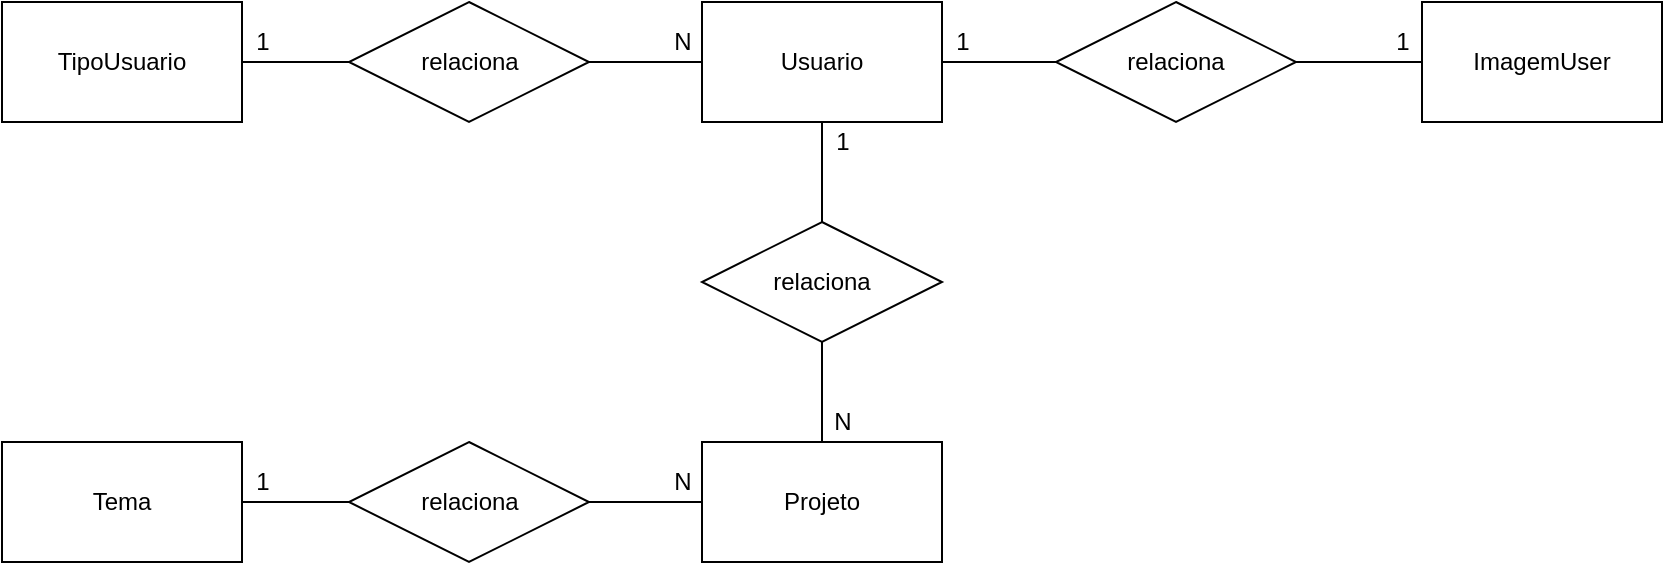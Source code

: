 <mxfile version="15.8.6" type="device" pages="2"><diagram id="1t-M7sDsrHHRMM3rgkK6" name="Conceitual"><mxGraphModel dx="1038" dy="521" grid="1" gridSize="10" guides="1" tooltips="1" connect="1" arrows="1" fold="1" page="1" pageScale="1" pageWidth="827" pageHeight="1169" math="0" shadow="0"><root><mxCell id="0"/><mxCell id="1" parent="0"/><mxCell id="CM62HMlqVkWdBAfSrCiY-9" style="edgeStyle=orthogonalEdgeStyle;rounded=0;orthogonalLoop=1;jettySize=auto;html=1;endArrow=none;endFill=0;" edge="1" parent="1" source="CM62HMlqVkWdBAfSrCiY-1" target="CM62HMlqVkWdBAfSrCiY-8"><mxGeometry relative="1" as="geometry"/></mxCell><mxCell id="CM62HMlqVkWdBAfSrCiY-1" value="TipoUsuario" style="rounded=0;whiteSpace=wrap;html=1;" vertex="1" parent="1"><mxGeometry x="180" y="150" width="120" height="60" as="geometry"/></mxCell><mxCell id="uhK-GWzXR1WfGItdKsC4-3" style="edgeStyle=orthogonalEdgeStyle;rounded=0;orthogonalLoop=1;jettySize=auto;html=1;endArrow=none;endFill=0;" edge="1" parent="1" source="CM62HMlqVkWdBAfSrCiY-2" target="uhK-GWzXR1WfGItdKsC4-2"><mxGeometry relative="1" as="geometry"/></mxCell><mxCell id="CM62HMlqVkWdBAfSrCiY-2" value="Usuario" style="rounded=0;whiteSpace=wrap;html=1;" vertex="1" parent="1"><mxGeometry x="530" y="150" width="120" height="60" as="geometry"/></mxCell><mxCell id="CM62HMlqVkWdBAfSrCiY-15" style="edgeStyle=orthogonalEdgeStyle;rounded=0;orthogonalLoop=1;jettySize=auto;html=1;endArrow=none;endFill=0;" edge="1" parent="1" source="CM62HMlqVkWdBAfSrCiY-3" target="CM62HMlqVkWdBAfSrCiY-14"><mxGeometry relative="1" as="geometry"/></mxCell><mxCell id="CM62HMlqVkWdBAfSrCiY-3" value="Tema" style="rounded=0;whiteSpace=wrap;html=1;" vertex="1" parent="1"><mxGeometry x="180" y="370" width="120" height="60" as="geometry"/></mxCell><mxCell id="CM62HMlqVkWdBAfSrCiY-18" style="edgeStyle=orthogonalEdgeStyle;rounded=0;orthogonalLoop=1;jettySize=auto;html=1;entryX=0.5;entryY=1;entryDx=0;entryDy=0;endArrow=none;endFill=0;" edge="1" parent="1" source="CM62HMlqVkWdBAfSrCiY-4" target="CM62HMlqVkWdBAfSrCiY-13"><mxGeometry relative="1" as="geometry"/></mxCell><mxCell id="CM62HMlqVkWdBAfSrCiY-4" value="Projeto" style="rounded=0;whiteSpace=wrap;html=1;" vertex="1" parent="1"><mxGeometry x="530" y="370" width="120" height="60" as="geometry"/></mxCell><mxCell id="CM62HMlqVkWdBAfSrCiY-10" style="edgeStyle=orthogonalEdgeStyle;rounded=0;orthogonalLoop=1;jettySize=auto;html=1;endArrow=none;endFill=0;" edge="1" parent="1" source="CM62HMlqVkWdBAfSrCiY-8" target="CM62HMlqVkWdBAfSrCiY-2"><mxGeometry relative="1" as="geometry"/></mxCell><mxCell id="CM62HMlqVkWdBAfSrCiY-8" value="relaciona" style="shape=rhombus;perimeter=rhombusPerimeter;whiteSpace=wrap;html=1;align=center;" vertex="1" parent="1"><mxGeometry x="353.5" y="150" width="120" height="60" as="geometry"/></mxCell><mxCell id="CM62HMlqVkWdBAfSrCiY-11" value="1" style="text;html=1;align=center;verticalAlign=middle;resizable=0;points=[];autosize=1;strokeColor=none;fillColor=none;" vertex="1" parent="1"><mxGeometry x="300" y="160" width="20" height="20" as="geometry"/></mxCell><mxCell id="CM62HMlqVkWdBAfSrCiY-12" value="N" style="text;html=1;align=center;verticalAlign=middle;resizable=0;points=[];autosize=1;strokeColor=none;fillColor=none;" vertex="1" parent="1"><mxGeometry x="510" y="160" width="20" height="20" as="geometry"/></mxCell><mxCell id="CM62HMlqVkWdBAfSrCiY-19" style="edgeStyle=orthogonalEdgeStyle;rounded=0;orthogonalLoop=1;jettySize=auto;html=1;endArrow=none;endFill=0;" edge="1" parent="1" source="CM62HMlqVkWdBAfSrCiY-13" target="CM62HMlqVkWdBAfSrCiY-2"><mxGeometry relative="1" as="geometry"/></mxCell><mxCell id="CM62HMlqVkWdBAfSrCiY-13" value="relaciona" style="shape=rhombus;perimeter=rhombusPerimeter;whiteSpace=wrap;html=1;align=center;" vertex="1" parent="1"><mxGeometry x="530" y="260" width="120" height="60" as="geometry"/></mxCell><mxCell id="CM62HMlqVkWdBAfSrCiY-17" style="edgeStyle=orthogonalEdgeStyle;rounded=0;orthogonalLoop=1;jettySize=auto;html=1;endArrow=none;endFill=0;" edge="1" parent="1" source="CM62HMlqVkWdBAfSrCiY-14" target="CM62HMlqVkWdBAfSrCiY-4"><mxGeometry relative="1" as="geometry"/></mxCell><mxCell id="CM62HMlqVkWdBAfSrCiY-14" value="relaciona" style="shape=rhombus;perimeter=rhombusPerimeter;whiteSpace=wrap;html=1;align=center;" vertex="1" parent="1"><mxGeometry x="353.5" y="370" width="120" height="60" as="geometry"/></mxCell><mxCell id="CM62HMlqVkWdBAfSrCiY-20" value="1" style="text;html=1;align=center;verticalAlign=middle;resizable=0;points=[];autosize=1;strokeColor=none;fillColor=none;" vertex="1" parent="1"><mxGeometry x="590" y="210" width="20" height="20" as="geometry"/></mxCell><mxCell id="CM62HMlqVkWdBAfSrCiY-21" value="N" style="text;html=1;align=center;verticalAlign=middle;resizable=0;points=[];autosize=1;strokeColor=none;fillColor=none;" vertex="1" parent="1"><mxGeometry x="590" y="350" width="20" height="20" as="geometry"/></mxCell><mxCell id="CM62HMlqVkWdBAfSrCiY-23" value="1" style="text;html=1;align=center;verticalAlign=middle;resizable=0;points=[];autosize=1;strokeColor=none;fillColor=none;" vertex="1" parent="1"><mxGeometry x="300" y="380" width="20" height="20" as="geometry"/></mxCell><mxCell id="CM62HMlqVkWdBAfSrCiY-24" value="N" style="text;html=1;align=center;verticalAlign=middle;resizable=0;points=[];autosize=1;strokeColor=none;fillColor=none;" vertex="1" parent="1"><mxGeometry x="510" y="380" width="20" height="20" as="geometry"/></mxCell><mxCell id="uhK-GWzXR1WfGItdKsC4-1" value="ImagemUser" style="rounded=0;whiteSpace=wrap;html=1;" vertex="1" parent="1"><mxGeometry x="890" y="150" width="120" height="60" as="geometry"/></mxCell><mxCell id="uhK-GWzXR1WfGItdKsC4-4" style="edgeStyle=orthogonalEdgeStyle;rounded=0;orthogonalLoop=1;jettySize=auto;html=1;entryX=0;entryY=0.5;entryDx=0;entryDy=0;endArrow=none;endFill=0;" edge="1" parent="1" source="uhK-GWzXR1WfGItdKsC4-2" target="uhK-GWzXR1WfGItdKsC4-1"><mxGeometry relative="1" as="geometry"/></mxCell><mxCell id="uhK-GWzXR1WfGItdKsC4-2" value="relaciona" style="shape=rhombus;perimeter=rhombusPerimeter;whiteSpace=wrap;html=1;align=center;" vertex="1" parent="1"><mxGeometry x="707" y="150" width="120" height="60" as="geometry"/></mxCell><mxCell id="uhK-GWzXR1WfGItdKsC4-5" value="1" style="text;html=1;align=center;verticalAlign=middle;resizable=0;points=[];autosize=1;strokeColor=none;fillColor=none;" vertex="1" parent="1"><mxGeometry x="650" y="160" width="20" height="20" as="geometry"/></mxCell><mxCell id="uhK-GWzXR1WfGItdKsC4-6" value="1" style="text;html=1;align=center;verticalAlign=middle;resizable=0;points=[];autosize=1;strokeColor=none;fillColor=none;" vertex="1" parent="1"><mxGeometry x="870" y="160" width="20" height="20" as="geometry"/></mxCell></root></mxGraphModel></diagram><diagram id="XBsE3gU-QBw_250bEjLb" name="Logica"><mxGraphModel dx="1038" dy="521" grid="1" gridSize="10" guides="1" tooltips="1" connect="1" arrows="1" fold="1" page="1" pageScale="1" pageWidth="827" pageHeight="1169" math="0" shadow="0"><root><mxCell id="QSRo-4pZpUfNAK_IxY_T-0"/><mxCell id="QSRo-4pZpUfNAK_IxY_T-1" parent="QSRo-4pZpUfNAK_IxY_T-0"/><mxCell id="U9zCVJq8VJ1IRM1Bixy0-0" value="Tema" style="shape=table;startSize=30;container=1;collapsible=1;childLayout=tableLayout;fixedRows=1;rowLines=0;fontStyle=1;align=center;resizeLast=1;" vertex="1" parent="QSRo-4pZpUfNAK_IxY_T-1"><mxGeometry x="210" y="580" width="180" height="90" as="geometry"/></mxCell><mxCell id="U9zCVJq8VJ1IRM1Bixy0-1" value="" style="shape=partialRectangle;collapsible=0;dropTarget=0;pointerEvents=0;fillColor=none;top=0;left=0;bottom=1;right=0;points=[[0,0.5],[1,0.5]];portConstraint=eastwest;" vertex="1" parent="U9zCVJq8VJ1IRM1Bixy0-0"><mxGeometry y="30" width="180" height="30" as="geometry"/></mxCell><mxCell id="U9zCVJq8VJ1IRM1Bixy0-2" value="PK" style="shape=partialRectangle;connectable=0;fillColor=none;top=0;left=0;bottom=0;right=0;fontStyle=1;overflow=hidden;" vertex="1" parent="U9zCVJq8VJ1IRM1Bixy0-1"><mxGeometry width="30" height="30" as="geometry"><mxRectangle width="30" height="30" as="alternateBounds"/></mxGeometry></mxCell><mxCell id="U9zCVJq8VJ1IRM1Bixy0-3" value="idTema" style="shape=partialRectangle;connectable=0;fillColor=none;top=0;left=0;bottom=0;right=0;align=left;spacingLeft=6;fontStyle=5;overflow=hidden;" vertex="1" parent="U9zCVJq8VJ1IRM1Bixy0-1"><mxGeometry x="30" width="150" height="30" as="geometry"><mxRectangle width="150" height="30" as="alternateBounds"/></mxGeometry></mxCell><mxCell id="U9zCVJq8VJ1IRM1Bixy0-4" value="" style="shape=partialRectangle;collapsible=0;dropTarget=0;pointerEvents=0;fillColor=none;top=0;left=0;bottom=0;right=0;points=[[0,0.5],[1,0.5]];portConstraint=eastwest;" vertex="1" parent="U9zCVJq8VJ1IRM1Bixy0-0"><mxGeometry y="60" width="180" height="30" as="geometry"/></mxCell><mxCell id="U9zCVJq8VJ1IRM1Bixy0-5" value="" style="shape=partialRectangle;connectable=0;fillColor=none;top=0;left=0;bottom=0;right=0;editable=1;overflow=hidden;" vertex="1" parent="U9zCVJq8VJ1IRM1Bixy0-4"><mxGeometry width="30" height="30" as="geometry"><mxRectangle width="30" height="30" as="alternateBounds"/></mxGeometry></mxCell><mxCell id="U9zCVJq8VJ1IRM1Bixy0-6" value="titulo" style="shape=partialRectangle;connectable=0;fillColor=none;top=0;left=0;bottom=0;right=0;align=left;spacingLeft=6;overflow=hidden;" vertex="1" parent="U9zCVJq8VJ1IRM1Bixy0-4"><mxGeometry x="30" width="150" height="30" as="geometry"><mxRectangle width="150" height="30" as="alternateBounds"/></mxGeometry></mxCell><mxCell id="U9zCVJq8VJ1IRM1Bixy0-13" value="TipoUsuario" style="shape=table;startSize=30;container=1;collapsible=1;childLayout=tableLayout;fixedRows=1;rowLines=0;fontStyle=1;align=center;resizeLast=1;" vertex="1" parent="QSRo-4pZpUfNAK_IxY_T-1"><mxGeometry x="460" y="600" width="180" height="90" as="geometry"/></mxCell><mxCell id="U9zCVJq8VJ1IRM1Bixy0-14" value="" style="shape=partialRectangle;collapsible=0;dropTarget=0;pointerEvents=0;fillColor=none;top=0;left=0;bottom=1;right=0;points=[[0,0.5],[1,0.5]];portConstraint=eastwest;" vertex="1" parent="U9zCVJq8VJ1IRM1Bixy0-13"><mxGeometry y="30" width="180" height="30" as="geometry"/></mxCell><mxCell id="U9zCVJq8VJ1IRM1Bixy0-15" value="PK" style="shape=partialRectangle;connectable=0;fillColor=none;top=0;left=0;bottom=0;right=0;fontStyle=1;overflow=hidden;" vertex="1" parent="U9zCVJq8VJ1IRM1Bixy0-14"><mxGeometry width="30" height="30" as="geometry"><mxRectangle width="30" height="30" as="alternateBounds"/></mxGeometry></mxCell><mxCell id="U9zCVJq8VJ1IRM1Bixy0-16" value="idTipoUsuario" style="shape=partialRectangle;connectable=0;fillColor=none;top=0;left=0;bottom=0;right=0;align=left;spacingLeft=6;fontStyle=5;overflow=hidden;" vertex="1" parent="U9zCVJq8VJ1IRM1Bixy0-14"><mxGeometry x="30" width="150" height="30" as="geometry"><mxRectangle width="150" height="30" as="alternateBounds"/></mxGeometry></mxCell><mxCell id="U9zCVJq8VJ1IRM1Bixy0-17" value="" style="shape=partialRectangle;collapsible=0;dropTarget=0;pointerEvents=0;fillColor=none;top=0;left=0;bottom=0;right=0;points=[[0,0.5],[1,0.5]];portConstraint=eastwest;" vertex="1" parent="U9zCVJq8VJ1IRM1Bixy0-13"><mxGeometry y="60" width="180" height="30" as="geometry"/></mxCell><mxCell id="U9zCVJq8VJ1IRM1Bixy0-18" value="" style="shape=partialRectangle;connectable=0;fillColor=none;top=0;left=0;bottom=0;right=0;editable=1;overflow=hidden;" vertex="1" parent="U9zCVJq8VJ1IRM1Bixy0-17"><mxGeometry width="30" height="30" as="geometry"><mxRectangle width="30" height="30" as="alternateBounds"/></mxGeometry></mxCell><mxCell id="U9zCVJq8VJ1IRM1Bixy0-19" value="titulo" style="shape=partialRectangle;connectable=0;fillColor=none;top=0;left=0;bottom=0;right=0;align=left;spacingLeft=6;overflow=hidden;" vertex="1" parent="U9zCVJq8VJ1IRM1Bixy0-17"><mxGeometry x="30" width="150" height="30" as="geometry"><mxRectangle width="150" height="30" as="alternateBounds"/></mxGeometry></mxCell><mxCell id="AqgcRog7ohPYtxtGmnSz-0" value="Usuario" style="shape=table;startSize=30;container=1;collapsible=1;childLayout=tableLayout;fixedRows=1;rowLines=0;fontStyle=1;align=center;resizeLast=1;" vertex="1" parent="QSRo-4pZpUfNAK_IxY_T-1"><mxGeometry x="460" y="390" width="180" height="180" as="geometry"/></mxCell><mxCell id="AqgcRog7ohPYtxtGmnSz-1" value="" style="shape=partialRectangle;collapsible=0;dropTarget=0;pointerEvents=0;fillColor=none;top=0;left=0;bottom=0;right=0;points=[[0,0.5],[1,0.5]];portConstraint=eastwest;" vertex="1" parent="AqgcRog7ohPYtxtGmnSz-0"><mxGeometry y="30" width="180" height="30" as="geometry"/></mxCell><mxCell id="AqgcRog7ohPYtxtGmnSz-2" value="PK" style="shape=partialRectangle;connectable=0;fillColor=none;top=0;left=0;bottom=0;right=0;fontStyle=1;overflow=hidden;" vertex="1" parent="AqgcRog7ohPYtxtGmnSz-1"><mxGeometry width="60" height="30" as="geometry"><mxRectangle width="60" height="30" as="alternateBounds"/></mxGeometry></mxCell><mxCell id="AqgcRog7ohPYtxtGmnSz-3" value="idUsuario" style="shape=partialRectangle;connectable=0;fillColor=none;top=0;left=0;bottom=0;right=0;align=left;spacingLeft=6;fontStyle=5;overflow=hidden;" vertex="1" parent="AqgcRog7ohPYtxtGmnSz-1"><mxGeometry x="60" width="120" height="30" as="geometry"><mxRectangle width="120" height="30" as="alternateBounds"/></mxGeometry></mxCell><mxCell id="AqgcRog7ohPYtxtGmnSz-4" value="" style="shape=partialRectangle;collapsible=0;dropTarget=0;pointerEvents=0;fillColor=none;top=0;left=0;bottom=1;right=0;points=[[0,0.5],[1,0.5]];portConstraint=eastwest;" vertex="1" parent="AqgcRog7ohPYtxtGmnSz-0"><mxGeometry y="60" width="180" height="30" as="geometry"/></mxCell><mxCell id="AqgcRog7ohPYtxtGmnSz-5" value="FK" style="shape=partialRectangle;connectable=0;fillColor=none;top=0;left=0;bottom=0;right=0;fontStyle=1;overflow=hidden;" vertex="1" parent="AqgcRog7ohPYtxtGmnSz-4"><mxGeometry width="60" height="30" as="geometry"><mxRectangle width="60" height="30" as="alternateBounds"/></mxGeometry></mxCell><mxCell id="AqgcRog7ohPYtxtGmnSz-6" value="idTipoUsuario" style="shape=partialRectangle;connectable=0;fillColor=none;top=0;left=0;bottom=0;right=0;align=left;spacingLeft=6;fontStyle=5;overflow=hidden;" vertex="1" parent="AqgcRog7ohPYtxtGmnSz-4"><mxGeometry x="60" width="120" height="30" as="geometry"><mxRectangle width="120" height="30" as="alternateBounds"/></mxGeometry></mxCell><mxCell id="AqgcRog7ohPYtxtGmnSz-7" value="" style="shape=partialRectangle;collapsible=0;dropTarget=0;pointerEvents=0;fillColor=none;top=0;left=0;bottom=0;right=0;points=[[0,0.5],[1,0.5]];portConstraint=eastwest;" vertex="1" parent="AqgcRog7ohPYtxtGmnSz-0"><mxGeometry y="90" width="180" height="30" as="geometry"/></mxCell><mxCell id="AqgcRog7ohPYtxtGmnSz-8" value="" style="shape=partialRectangle;connectable=0;fillColor=none;top=0;left=0;bottom=0;right=0;editable=1;overflow=hidden;" vertex="1" parent="AqgcRog7ohPYtxtGmnSz-7"><mxGeometry width="60" height="30" as="geometry"><mxRectangle width="60" height="30" as="alternateBounds"/></mxGeometry></mxCell><mxCell id="AqgcRog7ohPYtxtGmnSz-9" value="email" style="shape=partialRectangle;connectable=0;fillColor=none;top=0;left=0;bottom=0;right=0;align=left;spacingLeft=6;overflow=hidden;" vertex="1" parent="AqgcRog7ohPYtxtGmnSz-7"><mxGeometry x="60" width="120" height="30" as="geometry"><mxRectangle width="120" height="30" as="alternateBounds"/></mxGeometry></mxCell><mxCell id="AqgcRog7ohPYtxtGmnSz-10" value="" style="shape=partialRectangle;collapsible=0;dropTarget=0;pointerEvents=0;fillColor=none;top=0;left=0;bottom=0;right=0;points=[[0,0.5],[1,0.5]];portConstraint=eastwest;" vertex="1" parent="AqgcRog7ohPYtxtGmnSz-0"><mxGeometry y="120" width="180" height="30" as="geometry"/></mxCell><mxCell id="AqgcRog7ohPYtxtGmnSz-11" value="" style="shape=partialRectangle;connectable=0;fillColor=none;top=0;left=0;bottom=0;right=0;editable=1;overflow=hidden;" vertex="1" parent="AqgcRog7ohPYtxtGmnSz-10"><mxGeometry width="60" height="30" as="geometry"><mxRectangle width="60" height="30" as="alternateBounds"/></mxGeometry></mxCell><mxCell id="AqgcRog7ohPYtxtGmnSz-12" value="senha" style="shape=partialRectangle;connectable=0;fillColor=none;top=0;left=0;bottom=0;right=0;align=left;spacingLeft=6;overflow=hidden;" vertex="1" parent="AqgcRog7ohPYtxtGmnSz-10"><mxGeometry x="60" width="120" height="30" as="geometry"><mxRectangle width="120" height="30" as="alternateBounds"/></mxGeometry></mxCell><mxCell id="AqgcRog7ohPYtxtGmnSz-16" style="shape=partialRectangle;collapsible=0;dropTarget=0;pointerEvents=0;fillColor=none;top=0;left=0;bottom=0;right=0;points=[[0,0.5],[1,0.5]];portConstraint=eastwest;" vertex="1" parent="AqgcRog7ohPYtxtGmnSz-0"><mxGeometry y="150" width="180" height="30" as="geometry"/></mxCell><mxCell id="AqgcRog7ohPYtxtGmnSz-17" style="shape=partialRectangle;connectable=0;fillColor=none;top=0;left=0;bottom=0;right=0;editable=1;overflow=hidden;" vertex="1" parent="AqgcRog7ohPYtxtGmnSz-16"><mxGeometry width="60" height="30" as="geometry"><mxRectangle width="60" height="30" as="alternateBounds"/></mxGeometry></mxCell><mxCell id="AqgcRog7ohPYtxtGmnSz-18" value="nome" style="shape=partialRectangle;connectable=0;fillColor=none;top=0;left=0;bottom=0;right=0;align=left;spacingLeft=6;overflow=hidden;" vertex="1" parent="AqgcRog7ohPYtxtGmnSz-16"><mxGeometry x="60" width="120" height="30" as="geometry"><mxRectangle width="120" height="30" as="alternateBounds"/></mxGeometry></mxCell><mxCell id="AqgcRog7ohPYtxtGmnSz-22" value="Projeto" style="shape=table;startSize=30;container=1;collapsible=1;childLayout=tableLayout;fixedRows=1;rowLines=0;fontStyle=1;align=center;resizeLast=1;" vertex="1" parent="QSRo-4pZpUfNAK_IxY_T-1"><mxGeometry x="210" y="390" width="180" height="150" as="geometry"/></mxCell><mxCell id="AqgcRog7ohPYtxtGmnSz-23" value="" style="shape=partialRectangle;collapsible=0;dropTarget=0;pointerEvents=0;fillColor=none;top=0;left=0;bottom=0;right=0;points=[[0,0.5],[1,0.5]];portConstraint=eastwest;" vertex="1" parent="AqgcRog7ohPYtxtGmnSz-22"><mxGeometry y="30" width="180" height="30" as="geometry"/></mxCell><mxCell id="AqgcRog7ohPYtxtGmnSz-24" value="PK" style="shape=partialRectangle;connectable=0;fillColor=none;top=0;left=0;bottom=0;right=0;fontStyle=1;overflow=hidden;" vertex="1" parent="AqgcRog7ohPYtxtGmnSz-23"><mxGeometry width="60" height="30" as="geometry"><mxRectangle width="60" height="30" as="alternateBounds"/></mxGeometry></mxCell><mxCell id="AqgcRog7ohPYtxtGmnSz-25" value="idProjeto" style="shape=partialRectangle;connectable=0;fillColor=none;top=0;left=0;bottom=0;right=0;align=left;spacingLeft=6;fontStyle=5;overflow=hidden;" vertex="1" parent="AqgcRog7ohPYtxtGmnSz-23"><mxGeometry x="60" width="120" height="30" as="geometry"><mxRectangle width="120" height="30" as="alternateBounds"/></mxGeometry></mxCell><mxCell id="AqgcRog7ohPYtxtGmnSz-44" style="shape=partialRectangle;collapsible=0;dropTarget=0;pointerEvents=0;fillColor=none;top=0;left=0;bottom=0;right=0;points=[[0,0.5],[1,0.5]];portConstraint=eastwest;" vertex="1" parent="AqgcRog7ohPYtxtGmnSz-22"><mxGeometry y="60" width="180" height="30" as="geometry"/></mxCell><mxCell id="AqgcRog7ohPYtxtGmnSz-45" value="FK" style="shape=partialRectangle;connectable=0;fillColor=none;top=0;left=0;bottom=0;right=0;fontStyle=1;overflow=hidden;" vertex="1" parent="AqgcRog7ohPYtxtGmnSz-44"><mxGeometry width="60" height="30" as="geometry"><mxRectangle width="60" height="30" as="alternateBounds"/></mxGeometry></mxCell><mxCell id="AqgcRog7ohPYtxtGmnSz-46" value="idUsuario" style="shape=partialRectangle;connectable=0;fillColor=none;top=0;left=0;bottom=0;right=0;align=left;spacingLeft=6;fontStyle=5;overflow=hidden;" vertex="1" parent="AqgcRog7ohPYtxtGmnSz-44"><mxGeometry x="60" width="120" height="30" as="geometry"><mxRectangle width="120" height="30" as="alternateBounds"/></mxGeometry></mxCell><mxCell id="AqgcRog7ohPYtxtGmnSz-26" value="" style="shape=partialRectangle;collapsible=0;dropTarget=0;pointerEvents=0;fillColor=none;top=0;left=0;bottom=1;right=0;points=[[0,0.5],[1,0.5]];portConstraint=eastwest;" vertex="1" parent="AqgcRog7ohPYtxtGmnSz-22"><mxGeometry y="90" width="180" height="30" as="geometry"/></mxCell><mxCell id="AqgcRog7ohPYtxtGmnSz-27" value="FK" style="shape=partialRectangle;connectable=0;fillColor=none;top=0;left=0;bottom=0;right=0;fontStyle=1;overflow=hidden;" vertex="1" parent="AqgcRog7ohPYtxtGmnSz-26"><mxGeometry width="60" height="30" as="geometry"><mxRectangle width="60" height="30" as="alternateBounds"/></mxGeometry></mxCell><mxCell id="AqgcRog7ohPYtxtGmnSz-28" value="idTema" style="shape=partialRectangle;connectable=0;fillColor=none;top=0;left=0;bottom=0;right=0;align=left;spacingLeft=6;fontStyle=5;overflow=hidden;" vertex="1" parent="AqgcRog7ohPYtxtGmnSz-26"><mxGeometry x="60" width="120" height="30" as="geometry"><mxRectangle width="120" height="30" as="alternateBounds"/></mxGeometry></mxCell><mxCell id="AqgcRog7ohPYtxtGmnSz-29" value="" style="shape=partialRectangle;collapsible=0;dropTarget=0;pointerEvents=0;fillColor=none;top=0;left=0;bottom=0;right=0;points=[[0,0.5],[1,0.5]];portConstraint=eastwest;" vertex="1" parent="AqgcRog7ohPYtxtGmnSz-22"><mxGeometry y="120" width="180" height="30" as="geometry"/></mxCell><mxCell id="AqgcRog7ohPYtxtGmnSz-30" value="" style="shape=partialRectangle;connectable=0;fillColor=none;top=0;left=0;bottom=0;right=0;editable=1;overflow=hidden;" vertex="1" parent="AqgcRog7ohPYtxtGmnSz-29"><mxGeometry width="60" height="30" as="geometry"><mxRectangle width="60" height="30" as="alternateBounds"/></mxGeometry></mxCell><mxCell id="AqgcRog7ohPYtxtGmnSz-31" value="titulo" style="shape=partialRectangle;connectable=0;fillColor=none;top=0;left=0;bottom=0;right=0;align=left;spacingLeft=6;overflow=hidden;" vertex="1" parent="AqgcRog7ohPYtxtGmnSz-29"><mxGeometry x="60" width="120" height="30" as="geometry"><mxRectangle width="120" height="30" as="alternateBounds"/></mxGeometry></mxCell><mxCell id="Z5kjKncSFH3zMb25gLtO-0" value="" style="edgeStyle=entityRelationEdgeStyle;fontSize=12;html=1;endArrow=ERoneToMany;rounded=0;" edge="1" parent="QSRo-4pZpUfNAK_IxY_T-1" source="U9zCVJq8VJ1IRM1Bixy0-14" target="AqgcRog7ohPYtxtGmnSz-4"><mxGeometry width="100" height="100" relative="1" as="geometry"><mxPoint x="680" y="415" as="sourcePoint"/><mxPoint x="780" y="315" as="targetPoint"/></mxGeometry></mxCell><mxCell id="fvtzVkM-7yFfd6rP2ycJ-0" value="" style="edgeStyle=entityRelationEdgeStyle;fontSize=12;html=1;endArrow=ERmany;rounded=0;exitX=1;exitY=0.5;exitDx=0;exitDy=0;" edge="1" parent="QSRo-4pZpUfNAK_IxY_T-1" source="U9zCVJq8VJ1IRM1Bixy0-1" target="AqgcRog7ohPYtxtGmnSz-26"><mxGeometry width="100" height="100" relative="1" as="geometry"><mxPoint x="50" y="430" as="sourcePoint"/><mxPoint x="150" y="330" as="targetPoint"/></mxGeometry></mxCell><mxCell id="vGfvYWZM1jnlUjKcW615-0" value="" style="edgeStyle=entityRelationEdgeStyle;fontSize=12;html=1;endArrow=ERmany;rounded=0;" edge="1" parent="QSRo-4pZpUfNAK_IxY_T-1" source="AqgcRog7ohPYtxtGmnSz-1" target="AqgcRog7ohPYtxtGmnSz-44"><mxGeometry width="100" height="100" relative="1" as="geometry"><mxPoint x="70" y="330" as="sourcePoint"/><mxPoint x="70" y="555" as="targetPoint"/></mxGeometry></mxCell><mxCell id="KaZduQRmxhsj99oxRk64-23" value="ImagemUser" style="shape=table;startSize=30;container=1;collapsible=1;childLayout=tableLayout;fixedRows=1;rowLines=0;fontStyle=1;align=center;resizeLast=1;" vertex="1" parent="QSRo-4pZpUfNAK_IxY_T-1"><mxGeometry x="730" y="390" width="180" height="180" as="geometry"/></mxCell><mxCell id="KaZduQRmxhsj99oxRk64-24" value="" style="shape=partialRectangle;collapsible=0;dropTarget=0;pointerEvents=0;fillColor=none;top=0;left=0;bottom=0;right=0;points=[[0,0.5],[1,0.5]];portConstraint=eastwest;" vertex="1" parent="KaZduQRmxhsj99oxRk64-23"><mxGeometry y="30" width="180" height="30" as="geometry"/></mxCell><mxCell id="KaZduQRmxhsj99oxRk64-25" value="PK" style="shape=partialRectangle;connectable=0;fillColor=none;top=0;left=0;bottom=0;right=0;fontStyle=1;overflow=hidden;" vertex="1" parent="KaZduQRmxhsj99oxRk64-24"><mxGeometry width="60" height="30" as="geometry"><mxRectangle width="60" height="30" as="alternateBounds"/></mxGeometry></mxCell><mxCell id="KaZduQRmxhsj99oxRk64-26" value="idImagem" style="shape=partialRectangle;connectable=0;fillColor=none;top=0;left=0;bottom=0;right=0;align=left;spacingLeft=6;fontStyle=5;overflow=hidden;" vertex="1" parent="KaZduQRmxhsj99oxRk64-24"><mxGeometry x="60" width="120" height="30" as="geometry"><mxRectangle width="120" height="30" as="alternateBounds"/></mxGeometry></mxCell><mxCell id="KaZduQRmxhsj99oxRk64-27" value="" style="shape=partialRectangle;collapsible=0;dropTarget=0;pointerEvents=0;fillColor=none;top=0;left=0;bottom=1;right=0;points=[[0,0.5],[1,0.5]];portConstraint=eastwest;" vertex="1" parent="KaZduQRmxhsj99oxRk64-23"><mxGeometry y="60" width="180" height="30" as="geometry"/></mxCell><mxCell id="KaZduQRmxhsj99oxRk64-28" value="FK" style="shape=partialRectangle;connectable=0;fillColor=none;top=0;left=0;bottom=0;right=0;fontStyle=1;overflow=hidden;" vertex="1" parent="KaZduQRmxhsj99oxRk64-27"><mxGeometry width="60" height="30" as="geometry"><mxRectangle width="60" height="30" as="alternateBounds"/></mxGeometry></mxCell><mxCell id="KaZduQRmxhsj99oxRk64-29" value="idUsuario" style="shape=partialRectangle;connectable=0;fillColor=none;top=0;left=0;bottom=0;right=0;align=left;spacingLeft=6;fontStyle=5;overflow=hidden;" vertex="1" parent="KaZduQRmxhsj99oxRk64-27"><mxGeometry x="60" width="120" height="30" as="geometry"><mxRectangle width="120" height="30" as="alternateBounds"/></mxGeometry></mxCell><mxCell id="KaZduQRmxhsj99oxRk64-30" value="" style="shape=partialRectangle;collapsible=0;dropTarget=0;pointerEvents=0;fillColor=none;top=0;left=0;bottom=0;right=0;points=[[0,0.5],[1,0.5]];portConstraint=eastwest;" vertex="1" parent="KaZduQRmxhsj99oxRk64-23"><mxGeometry y="90" width="180" height="30" as="geometry"/></mxCell><mxCell id="KaZduQRmxhsj99oxRk64-31" value="" style="shape=partialRectangle;connectable=0;fillColor=none;top=0;left=0;bottom=0;right=0;editable=1;overflow=hidden;" vertex="1" parent="KaZduQRmxhsj99oxRk64-30"><mxGeometry width="60" height="30" as="geometry"><mxRectangle width="60" height="30" as="alternateBounds"/></mxGeometry></mxCell><mxCell id="KaZduQRmxhsj99oxRk64-32" value="binario" style="shape=partialRectangle;connectable=0;fillColor=none;top=0;left=0;bottom=0;right=0;align=left;spacingLeft=6;overflow=hidden;" vertex="1" parent="KaZduQRmxhsj99oxRk64-30"><mxGeometry x="60" width="120" height="30" as="geometry"><mxRectangle width="120" height="30" as="alternateBounds"/></mxGeometry></mxCell><mxCell id="KaZduQRmxhsj99oxRk64-33" value="" style="shape=partialRectangle;collapsible=0;dropTarget=0;pointerEvents=0;fillColor=none;top=0;left=0;bottom=0;right=0;points=[[0,0.5],[1,0.5]];portConstraint=eastwest;" vertex="1" parent="KaZduQRmxhsj99oxRk64-23"><mxGeometry y="120" width="180" height="30" as="geometry"/></mxCell><mxCell id="KaZduQRmxhsj99oxRk64-34" value="" style="shape=partialRectangle;connectable=0;fillColor=none;top=0;left=0;bottom=0;right=0;editable=1;overflow=hidden;" vertex="1" parent="KaZduQRmxhsj99oxRk64-33"><mxGeometry width="60" height="30" as="geometry"><mxRectangle width="60" height="30" as="alternateBounds"/></mxGeometry></mxCell><mxCell id="KaZduQRmxhsj99oxRk64-35" value="mimetype" style="shape=partialRectangle;connectable=0;fillColor=none;top=0;left=0;bottom=0;right=0;align=left;spacingLeft=6;overflow=hidden;" vertex="1" parent="KaZduQRmxhsj99oxRk64-33"><mxGeometry x="60" width="120" height="30" as="geometry"><mxRectangle width="120" height="30" as="alternateBounds"/></mxGeometry></mxCell><mxCell id="KaZduQRmxhsj99oxRk64-36" style="shape=partialRectangle;collapsible=0;dropTarget=0;pointerEvents=0;fillColor=none;top=0;left=0;bottom=0;right=0;points=[[0,0.5],[1,0.5]];portConstraint=eastwest;" vertex="1" parent="KaZduQRmxhsj99oxRk64-23"><mxGeometry y="150" width="180" height="30" as="geometry"/></mxCell><mxCell id="KaZduQRmxhsj99oxRk64-37" style="shape=partialRectangle;connectable=0;fillColor=none;top=0;left=0;bottom=0;right=0;editable=1;overflow=hidden;" vertex="1" parent="KaZduQRmxhsj99oxRk64-36"><mxGeometry width="60" height="30" as="geometry"><mxRectangle width="60" height="30" as="alternateBounds"/></mxGeometry></mxCell><mxCell id="KaZduQRmxhsj99oxRk64-38" value="nomeArquivo" style="shape=partialRectangle;connectable=0;fillColor=none;top=0;left=0;bottom=0;right=0;align=left;spacingLeft=6;overflow=hidden;" vertex="1" parent="KaZduQRmxhsj99oxRk64-36"><mxGeometry x="60" width="120" height="30" as="geometry"><mxRectangle width="120" height="30" as="alternateBounds"/></mxGeometry></mxCell><mxCell id="KaZduQRmxhsj99oxRk64-39" value="" style="edgeStyle=entityRelationEdgeStyle;fontSize=12;html=1;endArrow=ERmandOne;startArrow=ERmandOne;rounded=0;" edge="1" parent="QSRo-4pZpUfNAK_IxY_T-1" source="AqgcRog7ohPYtxtGmnSz-1" target="KaZduQRmxhsj99oxRk64-27"><mxGeometry width="100" height="100" relative="1" as="geometry"><mxPoint x="520" y="670" as="sourcePoint"/><mxPoint x="620" y="570" as="targetPoint"/></mxGeometry></mxCell></root></mxGraphModel></diagram></mxfile>